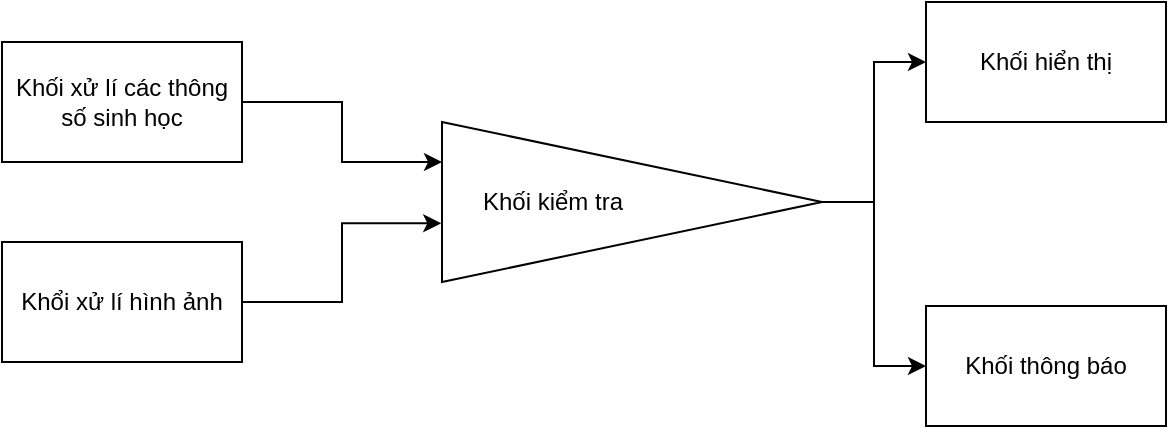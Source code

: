 <mxfile version="24.8.3">
  <diagram name="Trang-1" id="XiytuJtJgVIQWhMYfiKH">
    <mxGraphModel dx="1050" dy="603" grid="0" gridSize="10" guides="1" tooltips="1" connect="1" arrows="1" fold="1" page="1" pageScale="1" pageWidth="1169" pageHeight="827" math="0" shadow="0">
      <root>
        <mxCell id="0" />
        <mxCell id="1" parent="0" />
        <mxCell id="3gPIwnl7m9PvrxcbxDyX-1" value="Khổi xử lí hình ảnh" style="rounded=0;whiteSpace=wrap;html=1;" vertex="1" parent="1">
          <mxGeometry x="160" y="240" width="120" height="60" as="geometry" />
        </mxCell>
        <mxCell id="3gPIwnl7m9PvrxcbxDyX-6" style="edgeStyle=orthogonalEdgeStyle;rounded=0;orthogonalLoop=1;jettySize=auto;html=1;exitX=1;exitY=0.5;exitDx=0;exitDy=0;entryX=0;entryY=0.25;entryDx=0;entryDy=0;" edge="1" parent="1" source="3gPIwnl7m9PvrxcbxDyX-2" target="3gPIwnl7m9PvrxcbxDyX-4">
          <mxGeometry relative="1" as="geometry" />
        </mxCell>
        <mxCell id="3gPIwnl7m9PvrxcbxDyX-2" value="Khối xử lí các thông số sinh học" style="rounded=0;whiteSpace=wrap;html=1;" vertex="1" parent="1">
          <mxGeometry x="160" y="140" width="120" height="60" as="geometry" />
        </mxCell>
        <mxCell id="3gPIwnl7m9PvrxcbxDyX-3" value="Khối hiển thị" style="rounded=0;whiteSpace=wrap;html=1;" vertex="1" parent="1">
          <mxGeometry x="622" y="120" width="120" height="60" as="geometry" />
        </mxCell>
        <mxCell id="3gPIwnl7m9PvrxcbxDyX-8" style="edgeStyle=orthogonalEdgeStyle;rounded=0;orthogonalLoop=1;jettySize=auto;html=1;exitX=1;exitY=0.5;exitDx=0;exitDy=0;entryX=0;entryY=0.5;entryDx=0;entryDy=0;" edge="1" parent="1" source="3gPIwnl7m9PvrxcbxDyX-4" target="3gPIwnl7m9PvrxcbxDyX-3">
          <mxGeometry relative="1" as="geometry" />
        </mxCell>
        <mxCell id="3gPIwnl7m9PvrxcbxDyX-10" style="edgeStyle=orthogonalEdgeStyle;rounded=0;orthogonalLoop=1;jettySize=auto;html=1;exitX=1;exitY=0.5;exitDx=0;exitDy=0;entryX=0;entryY=0.5;entryDx=0;entryDy=0;" edge="1" parent="1" source="3gPIwnl7m9PvrxcbxDyX-4" target="3gPIwnl7m9PvrxcbxDyX-9">
          <mxGeometry relative="1" as="geometry" />
        </mxCell>
        <mxCell id="3gPIwnl7m9PvrxcbxDyX-4" value="" style="triangle;whiteSpace=wrap;html=1;" vertex="1" parent="1">
          <mxGeometry x="380" y="180" width="190" height="80" as="geometry" />
        </mxCell>
        <mxCell id="3gPIwnl7m9PvrxcbxDyX-5" value="Khối kiểm tra" style="text;html=1;align=center;verticalAlign=middle;resizable=0;points=[];autosize=1;strokeColor=none;fillColor=none;" vertex="1" parent="1">
          <mxGeometry x="390" y="205" width="90" height="30" as="geometry" />
        </mxCell>
        <mxCell id="3gPIwnl7m9PvrxcbxDyX-7" style="edgeStyle=orthogonalEdgeStyle;rounded=0;orthogonalLoop=1;jettySize=auto;html=1;exitX=1;exitY=0.5;exitDx=0;exitDy=0;entryX=-0.002;entryY=0.633;entryDx=0;entryDy=0;entryPerimeter=0;" edge="1" parent="1" source="3gPIwnl7m9PvrxcbxDyX-1" target="3gPIwnl7m9PvrxcbxDyX-4">
          <mxGeometry relative="1" as="geometry" />
        </mxCell>
        <mxCell id="3gPIwnl7m9PvrxcbxDyX-9" value="Khối thông báo" style="rounded=0;whiteSpace=wrap;html=1;" vertex="1" parent="1">
          <mxGeometry x="622" y="272" width="120" height="60" as="geometry" />
        </mxCell>
      </root>
    </mxGraphModel>
  </diagram>
</mxfile>

